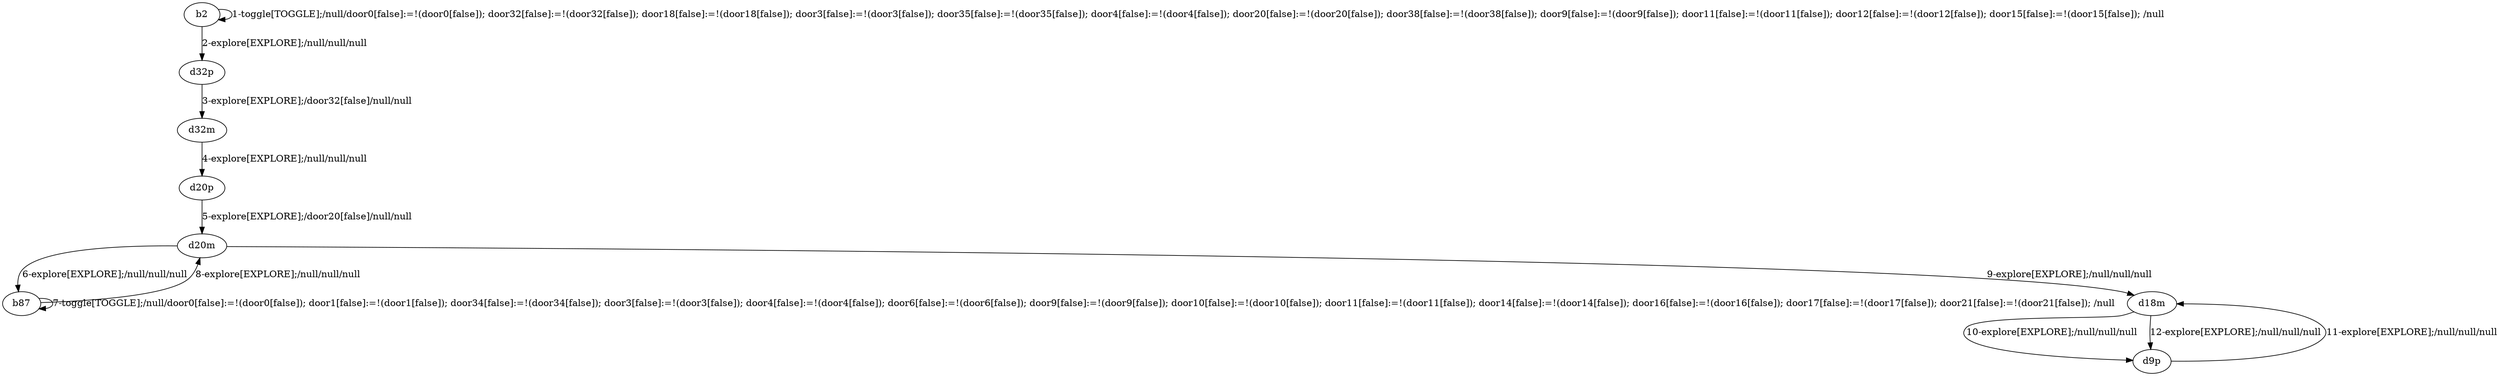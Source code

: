 # Total number of goals covered by this test: 1
# d9p --> d18m

digraph g {
"b2" -> "b2" [label = "1-toggle[TOGGLE];/null/door0[false]:=!(door0[false]); door32[false]:=!(door32[false]); door18[false]:=!(door18[false]); door3[false]:=!(door3[false]); door35[false]:=!(door35[false]); door4[false]:=!(door4[false]); door20[false]:=!(door20[false]); door38[false]:=!(door38[false]); door9[false]:=!(door9[false]); door11[false]:=!(door11[false]); door12[false]:=!(door12[false]); door15[false]:=!(door15[false]); /null"];
"b2" -> "d32p" [label = "2-explore[EXPLORE];/null/null/null"];
"d32p" -> "d32m" [label = "3-explore[EXPLORE];/door32[false]/null/null"];
"d32m" -> "d20p" [label = "4-explore[EXPLORE];/null/null/null"];
"d20p" -> "d20m" [label = "5-explore[EXPLORE];/door20[false]/null/null"];
"d20m" -> "b87" [label = "6-explore[EXPLORE];/null/null/null"];
"b87" -> "b87" [label = "7-toggle[TOGGLE];/null/door0[false]:=!(door0[false]); door1[false]:=!(door1[false]); door34[false]:=!(door34[false]); door3[false]:=!(door3[false]); door4[false]:=!(door4[false]); door6[false]:=!(door6[false]); door9[false]:=!(door9[false]); door10[false]:=!(door10[false]); door11[false]:=!(door11[false]); door14[false]:=!(door14[false]); door16[false]:=!(door16[false]); door17[false]:=!(door17[false]); door21[false]:=!(door21[false]); /null"];
"b87" -> "d20m" [label = "8-explore[EXPLORE];/null/null/null"];
"d20m" -> "d18m" [label = "9-explore[EXPLORE];/null/null/null"];
"d18m" -> "d9p" [label = "10-explore[EXPLORE];/null/null/null"];
"d9p" -> "d18m" [label = "11-explore[EXPLORE];/null/null/null"];
"d18m" -> "d9p" [label = "12-explore[EXPLORE];/null/null/null"];
}